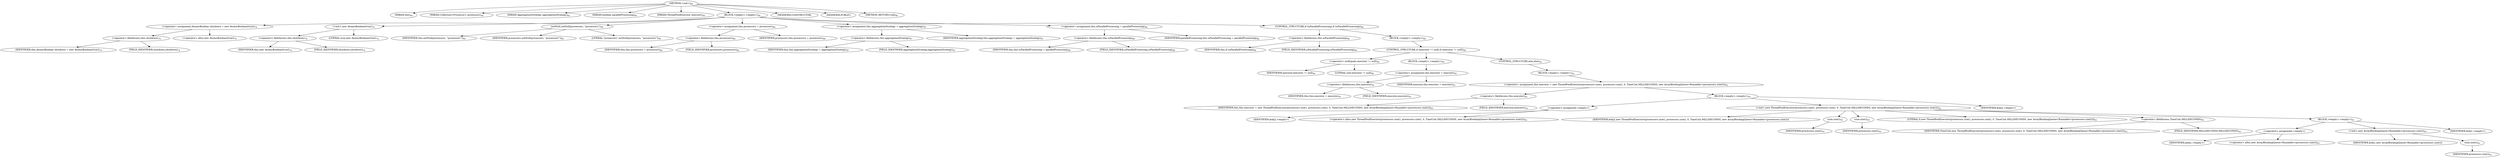 digraph "&lt;init&gt;" {  
"142" [label = <(METHOD,&lt;init&gt;)<SUB>84</SUB>> ]
"25" [label = <(PARAM,this)<SUB>84</SUB>> ]
"143" [label = <(PARAM,Collection&lt;Processor&gt; processors)<SUB>84</SUB>> ]
"144" [label = <(PARAM,AggregationStrategy aggregationStrategy)<SUB>84</SUB>> ]
"145" [label = <(PARAM,boolean parallelProcessing)<SUB>84</SUB>> ]
"146" [label = <(PARAM,ThreadPoolExecutor executor)<SUB>84</SUB>> ]
"147" [label = <(BLOCK,&lt;empty&gt;,&lt;empty&gt;)<SUB>84</SUB>> ]
"148" [label = <(&lt;operator&gt;.assignment,AtomicBoolean shutdown = new AtomicBoolean(true))<SUB>74</SUB>> ]
"149" [label = <(&lt;operator&gt;.fieldAccess,this.shutdown)<SUB>74</SUB>> ]
"150" [label = <(IDENTIFIER,this,AtomicBoolean shutdown = new AtomicBoolean(true))<SUB>74</SUB>> ]
"151" [label = <(FIELD_IDENTIFIER,shutdown,shutdown)<SUB>74</SUB>> ]
"152" [label = <(&lt;operator&gt;.alloc,new AtomicBoolean(true))<SUB>74</SUB>> ]
"153" [label = <(&lt;init&gt;,new AtomicBoolean(true))<SUB>74</SUB>> ]
"154" [label = <(&lt;operator&gt;.fieldAccess,this.shutdown)<SUB>74</SUB>> ]
"155" [label = <(IDENTIFIER,this,new AtomicBoolean(true))<SUB>74</SUB>> ]
"156" [label = <(FIELD_IDENTIFIER,shutdown,shutdown)<SUB>74</SUB>> ]
"157" [label = <(LITERAL,true,new AtomicBoolean(true))<SUB>74</SUB>> ]
"158" [label = <(notNull,notNull(processors, &quot;processors&quot;))<SUB>85</SUB>> ]
"24" [label = <(IDENTIFIER,this,notNull(processors, &quot;processors&quot;))<SUB>85</SUB>> ]
"159" [label = <(IDENTIFIER,processors,notNull(processors, &quot;processors&quot;))<SUB>85</SUB>> ]
"160" [label = <(LITERAL,&quot;processors&quot;,notNull(processors, &quot;processors&quot;))<SUB>85</SUB>> ]
"161" [label = <(&lt;operator&gt;.assignment,this.processors = processors)<SUB>86</SUB>> ]
"162" [label = <(&lt;operator&gt;.fieldAccess,this.processors)<SUB>86</SUB>> ]
"26" [label = <(IDENTIFIER,this,this.processors = processors)<SUB>86</SUB>> ]
"163" [label = <(FIELD_IDENTIFIER,processors,processors)<SUB>86</SUB>> ]
"164" [label = <(IDENTIFIER,processors,this.processors = processors)<SUB>86</SUB>> ]
"165" [label = <(&lt;operator&gt;.assignment,this.aggregationStrategy = aggregationStrategy)<SUB>87</SUB>> ]
"166" [label = <(&lt;operator&gt;.fieldAccess,this.aggregationStrategy)<SUB>87</SUB>> ]
"27" [label = <(IDENTIFIER,this,this.aggregationStrategy = aggregationStrategy)<SUB>87</SUB>> ]
"167" [label = <(FIELD_IDENTIFIER,aggregationStrategy,aggregationStrategy)<SUB>87</SUB>> ]
"168" [label = <(IDENTIFIER,aggregationStrategy,this.aggregationStrategy = aggregationStrategy)<SUB>87</SUB>> ]
"169" [label = <(&lt;operator&gt;.assignment,this.isParallelProcessing = parallelProcessing)<SUB>88</SUB>> ]
"170" [label = <(&lt;operator&gt;.fieldAccess,this.isParallelProcessing)<SUB>88</SUB>> ]
"28" [label = <(IDENTIFIER,this,this.isParallelProcessing = parallelProcessing)<SUB>88</SUB>> ]
"171" [label = <(FIELD_IDENTIFIER,isParallelProcessing,isParallelProcessing)<SUB>88</SUB>> ]
"172" [label = <(IDENTIFIER,parallelProcessing,this.isParallelProcessing = parallelProcessing)<SUB>88</SUB>> ]
"173" [label = <(CONTROL_STRUCTURE,if (isParallelProcessing),if (isParallelProcessing))<SUB>89</SUB>> ]
"174" [label = <(&lt;operator&gt;.fieldAccess,this.isParallelProcessing)<SUB>89</SUB>> ]
"175" [label = <(IDENTIFIER,this,if (isParallelProcessing))<SUB>89</SUB>> ]
"176" [label = <(FIELD_IDENTIFIER,isParallelProcessing,isParallelProcessing)<SUB>89</SUB>> ]
"177" [label = <(BLOCK,&lt;empty&gt;,&lt;empty&gt;)<SUB>89</SUB>> ]
"178" [label = <(CONTROL_STRUCTURE,if (executor != null),if (executor != null))<SUB>90</SUB>> ]
"179" [label = <(&lt;operator&gt;.notEquals,executor != null)<SUB>90</SUB>> ]
"180" [label = <(IDENTIFIER,executor,executor != null)<SUB>90</SUB>> ]
"181" [label = <(LITERAL,null,executor != null)<SUB>90</SUB>> ]
"182" [label = <(BLOCK,&lt;empty&gt;,&lt;empty&gt;)<SUB>90</SUB>> ]
"183" [label = <(&lt;operator&gt;.assignment,this.executor = executor)<SUB>91</SUB>> ]
"184" [label = <(&lt;operator&gt;.fieldAccess,this.executor)<SUB>91</SUB>> ]
"29" [label = <(IDENTIFIER,this,this.executor = executor)<SUB>91</SUB>> ]
"185" [label = <(FIELD_IDENTIFIER,executor,executor)<SUB>91</SUB>> ]
"186" [label = <(IDENTIFIER,executor,this.executor = executor)<SUB>91</SUB>> ]
"187" [label = <(CONTROL_STRUCTURE,else,else)<SUB>92</SUB>> ]
"188" [label = <(BLOCK,&lt;empty&gt;,&lt;empty&gt;)<SUB>92</SUB>> ]
"189" [label = <(&lt;operator&gt;.assignment,this.executor = new ThreadPoolExecutor(processors.size(), processors.size(), 0, TimeUnit.MILLISECONDS, new ArrayBlockingQueue&lt;Runnable&gt;(processors.size())))<SUB>93</SUB>> ]
"190" [label = <(&lt;operator&gt;.fieldAccess,this.executor)<SUB>93</SUB>> ]
"30" [label = <(IDENTIFIER,this,this.executor = new ThreadPoolExecutor(processors.size(), processors.size(), 0, TimeUnit.MILLISECONDS, new ArrayBlockingQueue&lt;Runnable&gt;(processors.size())))<SUB>93</SUB>> ]
"191" [label = <(FIELD_IDENTIFIER,executor,executor)<SUB>93</SUB>> ]
"192" [label = <(BLOCK,&lt;empty&gt;,&lt;empty&gt;)<SUB>93</SUB>> ]
"193" [label = <(&lt;operator&gt;.assignment,&lt;empty&gt;)> ]
"194" [label = <(IDENTIFIER,$obj2,&lt;empty&gt;)> ]
"195" [label = <(&lt;operator&gt;.alloc,new ThreadPoolExecutor(processors.size(), processors.size(), 0, TimeUnit.MILLISECONDS, new ArrayBlockingQueue&lt;Runnable&gt;(processors.size())))<SUB>93</SUB>> ]
"196" [label = <(&lt;init&gt;,new ThreadPoolExecutor(processors.size(), processors.size(), 0, TimeUnit.MILLISECONDS, new ArrayBlockingQueue&lt;Runnable&gt;(processors.size())))<SUB>93</SUB>> ]
"197" [label = <(IDENTIFIER,$obj2,new ThreadPoolExecutor(processors.size(), processors.size(), 0, TimeUnit.MILLISECONDS, new ArrayBlockingQueue&lt;Runnable&gt;(processors.size())))> ]
"198" [label = <(size,size())<SUB>93</SUB>> ]
"199" [label = <(IDENTIFIER,processors,size())<SUB>93</SUB>> ]
"200" [label = <(size,size())<SUB>93</SUB>> ]
"201" [label = <(IDENTIFIER,processors,size())<SUB>93</SUB>> ]
"202" [label = <(LITERAL,0,new ThreadPoolExecutor(processors.size(), processors.size(), 0, TimeUnit.MILLISECONDS, new ArrayBlockingQueue&lt;Runnable&gt;(processors.size())))<SUB>93</SUB>> ]
"203" [label = <(&lt;operator&gt;.fieldAccess,TimeUnit.MILLISECONDS)<SUB>93</SUB>> ]
"204" [label = <(IDENTIFIER,TimeUnit,new ThreadPoolExecutor(processors.size(), processors.size(), 0, TimeUnit.MILLISECONDS, new ArrayBlockingQueue&lt;Runnable&gt;(processors.size())))<SUB>93</SUB>> ]
"205" [label = <(FIELD_IDENTIFIER,MILLISECONDS,MILLISECONDS)<SUB>93</SUB>> ]
"206" [label = <(BLOCK,&lt;empty&gt;,&lt;empty&gt;)<SUB>93</SUB>> ]
"207" [label = <(&lt;operator&gt;.assignment,&lt;empty&gt;)> ]
"208" [label = <(IDENTIFIER,$obj1,&lt;empty&gt;)> ]
"209" [label = <(&lt;operator&gt;.alloc,new ArrayBlockingQueue&lt;Runnable&gt;(processors.size()))<SUB>93</SUB>> ]
"210" [label = <(&lt;init&gt;,new ArrayBlockingQueue&lt;Runnable&gt;(processors.size()))<SUB>93</SUB>> ]
"211" [label = <(IDENTIFIER,$obj1,new ArrayBlockingQueue&lt;Runnable&gt;(processors.size()))> ]
"212" [label = <(size,size())<SUB>93</SUB>> ]
"213" [label = <(IDENTIFIER,processors,size())<SUB>93</SUB>> ]
"214" [label = <(IDENTIFIER,$obj1,&lt;empty&gt;)> ]
"215" [label = <(IDENTIFIER,$obj2,&lt;empty&gt;)> ]
"216" [label = <(MODIFIER,CONSTRUCTOR)> ]
"217" [label = <(MODIFIER,PUBLIC)> ]
"218" [label = <(METHOD_RETURN,void)<SUB>98</SUB>> ]
  "142" -> "25" 
  "142" -> "143" 
  "142" -> "144" 
  "142" -> "145" 
  "142" -> "146" 
  "142" -> "147" 
  "142" -> "216" 
  "142" -> "217" 
  "142" -> "218" 
  "147" -> "148" 
  "147" -> "153" 
  "147" -> "158" 
  "147" -> "161" 
  "147" -> "165" 
  "147" -> "169" 
  "147" -> "173" 
  "148" -> "149" 
  "148" -> "152" 
  "149" -> "150" 
  "149" -> "151" 
  "153" -> "154" 
  "153" -> "157" 
  "154" -> "155" 
  "154" -> "156" 
  "158" -> "24" 
  "158" -> "159" 
  "158" -> "160" 
  "161" -> "162" 
  "161" -> "164" 
  "162" -> "26" 
  "162" -> "163" 
  "165" -> "166" 
  "165" -> "168" 
  "166" -> "27" 
  "166" -> "167" 
  "169" -> "170" 
  "169" -> "172" 
  "170" -> "28" 
  "170" -> "171" 
  "173" -> "174" 
  "173" -> "177" 
  "174" -> "175" 
  "174" -> "176" 
  "177" -> "178" 
  "178" -> "179" 
  "178" -> "182" 
  "178" -> "187" 
  "179" -> "180" 
  "179" -> "181" 
  "182" -> "183" 
  "183" -> "184" 
  "183" -> "186" 
  "184" -> "29" 
  "184" -> "185" 
  "187" -> "188" 
  "188" -> "189" 
  "189" -> "190" 
  "189" -> "192" 
  "190" -> "30" 
  "190" -> "191" 
  "192" -> "193" 
  "192" -> "196" 
  "192" -> "215" 
  "193" -> "194" 
  "193" -> "195" 
  "196" -> "197" 
  "196" -> "198" 
  "196" -> "200" 
  "196" -> "202" 
  "196" -> "203" 
  "196" -> "206" 
  "198" -> "199" 
  "200" -> "201" 
  "203" -> "204" 
  "203" -> "205" 
  "206" -> "207" 
  "206" -> "210" 
  "206" -> "214" 
  "207" -> "208" 
  "207" -> "209" 
  "210" -> "211" 
  "210" -> "212" 
  "212" -> "213" 
}
